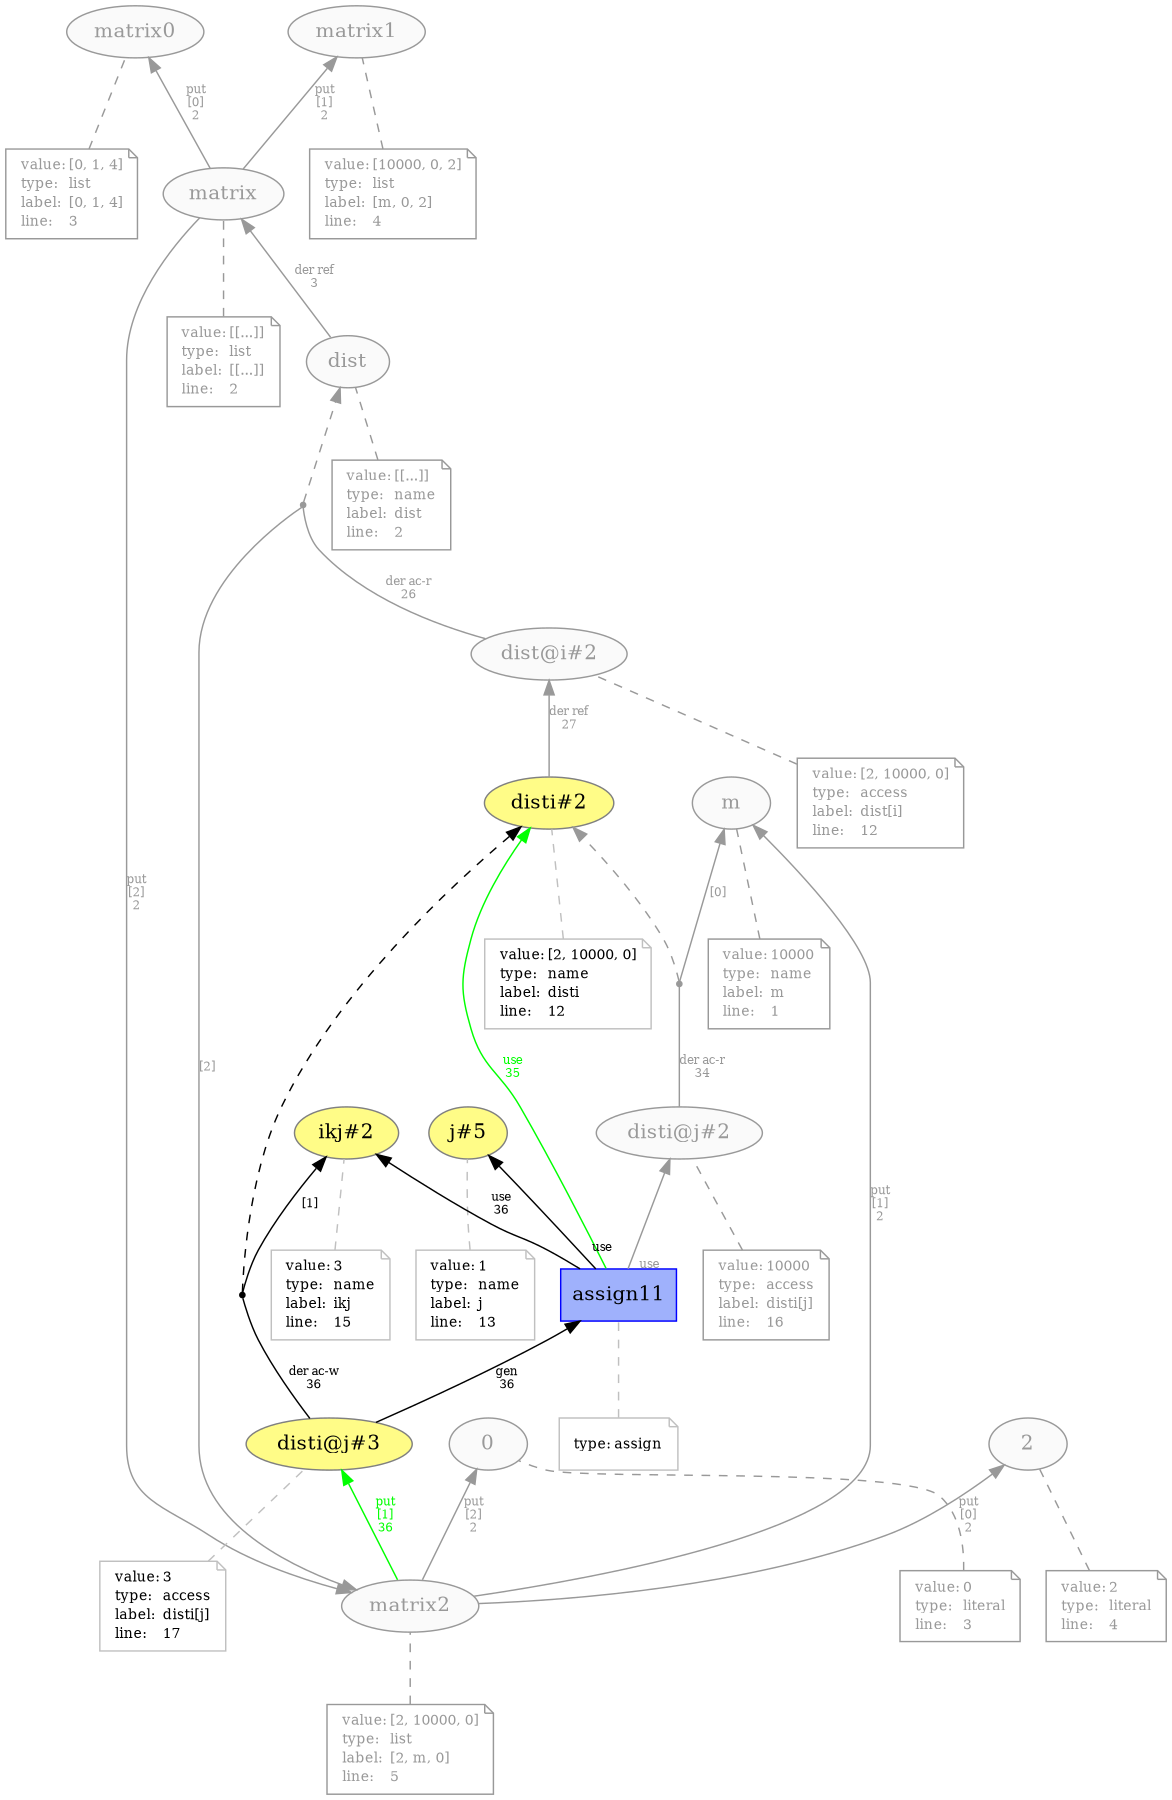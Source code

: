 digraph "PROV" { size="16,12"; rankdir="BT";
"http://example.org/m" [fillcolor="#FAFAFA",color="#999999",style="filled",fontcolor="#999999",label="m",URL="http://example.org/m"]
"-attrs0" [color="#999999",shape="note",fontsize="10",fontcolor="#999999",label=<<TABLE cellpadding="0" border="0">
	<TR>
	    <TD align="left">value:</TD>
	    <TD align="left">10000</TD>
	</TR>
	<TR>
	    <TD align="left">type:</TD>
	    <TD align="left">name</TD>
	</TR>
	<TR>
	    <TD align="left">label:</TD>
	    <TD align="left">m</TD>
	</TR>
	<TR>
	    <TD align="left">line:</TD>
	    <TD align="left">1</TD>
	</TR>
</TABLE>>]
"-attrs0" -> "http://example.org/m" [color="#999999",style="dashed",arrowhead="none",fontcolor="#999999"]
"http://example.org/0" [fillcolor="#FAFAFA",color="#999999",style="filled",fontcolor="#999999",label="0",URL="http://example.org/0"]
"-attrs1" [color="#999999",shape="note",fontsize="10",fontcolor="#999999",label=<<TABLE cellpadding="0" border="0">
	<TR>
	    <TD align="left">value:</TD>
	    <TD align="left">0</TD>
	</TR>
	<TR>
	    <TD align="left">type:</TD>
	    <TD align="left">literal</TD>
	</TR>
	<TR>
	    <TD align="left">line:</TD>
	    <TD align="left">3</TD>
	</TR>
</TABLE>>]
"-attrs1" -> "http://example.org/0" [color="#999999",style="dashed",arrowhead="none",fontcolor="#999999"]
"http://example.org/2" [fillcolor="#FAFAFA",color="#999999",style="filled",fontcolor="#999999",label="2",URL="http://example.org/2"]
"-attrs2" [color="#999999",shape="note",fontsize="10",fontcolor="#999999",label=<<TABLE cellpadding="0" border="0">
	<TR>
	    <TD align="left">value:</TD>
	    <TD align="left">2</TD>
	</TR>
	<TR>
	    <TD align="left">type:</TD>
	    <TD align="left">literal</TD>
	</TR>
	<TR>
	    <TD align="left">line:</TD>
	    <TD align="left">4</TD>
	</TR>
</TABLE>>]
"-attrs2" -> "http://example.org/2" [color="#999999",style="dashed",arrowhead="none",fontcolor="#999999"]
"http://example.org/matrix" [fillcolor="#FAFAFA",color="#999999",style="filled",fontcolor="#999999",label="matrix",URL="http://example.org/matrix"]
"-attrs3" [color="#999999",shape="note",fontsize="10",fontcolor="#999999",label=<<TABLE cellpadding="0" border="0">
	<TR>
	    <TD align="left">value:</TD>
	    <TD align="left">[[...]]</TD>
	</TR>
	<TR>
	    <TD align="left">type:</TD>
	    <TD align="left">list</TD>
	</TR>
	<TR>
	    <TD align="left">label:</TD>
	    <TD align="left">[[...]]</TD>
	</TR>
	<TR>
	    <TD align="left">line:</TD>
	    <TD align="left">2</TD>
	</TR>
</TABLE>>]
"-attrs3" -> "http://example.org/matrix" [color="#999999",style="dashed",arrowhead="none",fontcolor="#999999"]
"http://example.org/matrix0" [fillcolor="#FAFAFA",color="#999999",style="filled",fontcolor="#999999",label="matrix0",URL="http://example.org/matrix0"]
"-attrs4" [color="#999999",shape="note",fontsize="10",fontcolor="#999999",label=<<TABLE cellpadding="0" border="0">
	<TR>
	    <TD align="left">value:</TD>
	    <TD align="left">[0, 1, 4]</TD>
	</TR>
	<TR>
	    <TD align="left">type:</TD>
	    <TD align="left">list</TD>
	</TR>
	<TR>
	    <TD align="left">label:</TD>
	    <TD align="left">[0, 1, 4]</TD>
	</TR>
	<TR>
	    <TD align="left">line:</TD>
	    <TD align="left">3</TD>
	</TR>
</TABLE>>]
"-attrs4" -> "http://example.org/matrix0" [color="#999999",style="dashed",arrowhead="none",fontcolor="#999999"]
"http://example.org/matrix" -> "http://example.org/matrix0" [fontsize="8",distance="1.5",angle="60.0",rotation="20",label="put
[0]
2",fontcolor="#999999",color="#999999"]
"http://example.org/matrix1" [fillcolor="#FAFAFA",color="#999999",style="filled",fontcolor="#999999",label="matrix1",URL="http://example.org/matrix1"]
"-attrs5" [color="#999999",shape="note",fontsize="10",fontcolor="#999999",label=<<TABLE cellpadding="0" border="0">
	<TR>
	    <TD align="left">value:</TD>
	    <TD align="left">[10000, 0, 2]</TD>
	</TR>
	<TR>
	    <TD align="left">type:</TD>
	    <TD align="left">list</TD>
	</TR>
	<TR>
	    <TD align="left">label:</TD>
	    <TD align="left">[m, 0, 2]</TD>
	</TR>
	<TR>
	    <TD align="left">line:</TD>
	    <TD align="left">4</TD>
	</TR>
</TABLE>>]
"-attrs5" -> "http://example.org/matrix1" [color="#999999",style="dashed",arrowhead="none",fontcolor="#999999"]
"http://example.org/matrix" -> "http://example.org/matrix1" [fontsize="8",distance="1.5",angle="60.0",rotation="20",label="put
[1]
2",fontcolor="#999999",color="#999999"]
"http://example.org/matrix2" [fillcolor="#FAFAFA",color="#999999",style="filled",fontcolor="#999999",label="matrix2",URL="http://example.org/matrix2"]
"-attrs6" [color="#999999",shape="note",fontsize="10",fontcolor="#999999",label=<<TABLE cellpadding="0" border="0">
	<TR>
	    <TD align="left">value:</TD>
	    <TD align="left">[2, 10000, 0]</TD>
	</TR>
	<TR>
	    <TD align="left">type:</TD>
	    <TD align="left">list</TD>
	</TR>
	<TR>
	    <TD align="left">label:</TD>
	    <TD align="left">[2, m, 0]</TD>
	</TR>
	<TR>
	    <TD align="left">line:</TD>
	    <TD align="left">5</TD>
	</TR>
</TABLE>>]
"-attrs6" -> "http://example.org/matrix2" [color="#999999",style="dashed",arrowhead="none",fontcolor="#999999"]
"http://example.org/matrix2" -> "http://example.org/2" [fontsize="8",distance="1.5",angle="60.0",rotation="20",label="put
[0]
2",fontcolor="#999999",color="#999999"]
"http://example.org/matrix2" -> "http://example.org/m" [fontsize="8",distance="1.5",angle="60.0",rotation="20",label="put
[1]
2",fontcolor="#999999",color="#999999"]
"http://example.org/matrix2" -> "http://example.org/0" [fontsize="8",distance="1.5",angle="60.0",rotation="20",label="put
[2]
2",fontcolor="#999999",color="#999999"]
"http://example.org/matrix" -> "http://example.org/matrix2" [fontsize="8",distance="1.5",angle="60.0",rotation="20",label="put
[2]
2",fontcolor="#999999",color="#999999"]
"http://example.org/dist" [fillcolor="#FAFAFA",color="#999999",style="filled",fontcolor="#999999",label="dist",URL="http://example.org/dist"]
"-attrs7" [color="#999999",shape="note",fontsize="10",fontcolor="#999999",label=<<TABLE cellpadding="0" border="0">
	<TR>
	    <TD align="left">value:</TD>
	    <TD align="left">[[...]]</TD>
	</TR>
	<TR>
	    <TD align="left">type:</TD>
	    <TD align="left">name</TD>
	</TR>
	<TR>
	    <TD align="left">label:</TD>
	    <TD align="left">dist</TD>
	</TR>
	<TR>
	    <TD align="left">line:</TD>
	    <TD align="left">2</TD>
	</TR>
</TABLE>>]
"-attrs7" -> "http://example.org/dist" [color="#999999",style="dashed",arrowhead="none",fontcolor="#999999"]
"http://example.org/dist" -> "http://example.org/matrix" [fontsize="8",distance="1.5",angle="60.0",rotation="20",label="der ref
3",fontcolor="#999999",color="#999999"]
"http://example.org/dist@i#2" [fillcolor="#FAFAFA",color="#999999",style="filled",fontcolor="#999999",label="dist@i#2",URL="http://example.org/dist@i#2"]
"-attrs8" [color="#999999",shape="note",fontsize="10",fontcolor="#999999",label=<<TABLE cellpadding="0" border="0">
	<TR>
	    <TD align="left">value:</TD>
	    <TD align="left">[2, 10000, 0]</TD>
	</TR>
	<TR>
	    <TD align="left">type:</TD>
	    <TD align="left">access</TD>
	</TR>
	<TR>
	    <TD align="left">label:</TD>
	    <TD align="left">dist[i]</TD>
	</TR>
	<TR>
	    <TD align="left">line:</TD>
	    <TD align="left">12</TD>
	</TR>
</TABLE>>]
"-attrs8" -> "http://example.org/dist@i#2" [color="#999999",style="dashed",arrowhead="none",fontcolor="#999999"]
"bn0" [shape="point",label="",fontcolor="#999999",color="#999999"]
"http://example.org/dist@i#2" -> "bn0" [fontsize="8",distance="1.5",angle="60.0",rotation="20",label="der ac-r
26",arrowhead="none",fontcolor="#999999",color="#999999"]
"bn0" -> "http://example.org/dist" [style="dashed",fontcolor="#999999",color="#999999"]
"bn0" -> "http://example.org/matrix2" [fontsize="8",distance="1.5",angle="60.0",rotation="20",label="[2]",fontcolor="#999999",color="#999999"]
"http://example.org/disti#2" [fillcolor="#FFFC87",color="#808080",style="filled",label="disti#2",URL="http://example.org/disti#2"]
"-attrs9" [color="gray",shape="note",fontsize="10",fontcolor="black",label=<<TABLE cellpadding="0" border="0">
	<TR>
	    <TD align="left">value:</TD>
	    <TD align="left">[2, 10000, 0]</TD>
	</TR>
	<TR>
	    <TD align="left">type:</TD>
	    <TD align="left">name</TD>
	</TR>
	<TR>
	    <TD align="left">label:</TD>
	    <TD align="left">disti</TD>
	</TR>
	<TR>
	    <TD align="left">line:</TD>
	    <TD align="left">12</TD>
	</TR>
</TABLE>>]
"-attrs9" -> "http://example.org/disti#2" [color="gray",style="dashed",arrowhead="none"]
"http://example.org/disti#2" -> "http://example.org/dist@i#2" [fontsize="8",distance="1.5",angle="60.0",rotation="20",label="der ref
27",fontcolor="#999999",color="#999999"]
"http://example.org/j#5" [fillcolor="#FFFC87",color="#808080",style="filled",label="j#5",URL="http://example.org/j#5"]
"-attrs10" [color="gray",shape="note",fontsize="10",fontcolor="black",label=<<TABLE cellpadding="0" border="0">
	<TR>
	    <TD align="left">value:</TD>
	    <TD align="left">1</TD>
	</TR>
	<TR>
	    <TD align="left">type:</TD>
	    <TD align="left">name</TD>
	</TR>
	<TR>
	    <TD align="left">label:</TD>
	    <TD align="left">j</TD>
	</TR>
	<TR>
	    <TD align="left">line:</TD>
	    <TD align="left">13</TD>
	</TR>
</TABLE>>]
"-attrs10" -> "http://example.org/j#5" [color="gray",style="dashed",arrowhead="none"]
"http://example.org/ikj#2" [fillcolor="#FFFC87",color="#808080",style="filled",label="ikj#2",URL="http://example.org/ikj#2"]
"-attrs11" [color="gray",shape="note",fontsize="10",fontcolor="black",label=<<TABLE cellpadding="0" border="0">
	<TR>
	    <TD align="left">value:</TD>
	    <TD align="left">3</TD>
	</TR>
	<TR>
	    <TD align="left">type:</TD>
	    <TD align="left">name</TD>
	</TR>
	<TR>
	    <TD align="left">label:</TD>
	    <TD align="left">ikj</TD>
	</TR>
	<TR>
	    <TD align="left">line:</TD>
	    <TD align="left">15</TD>
	</TR>
</TABLE>>]
"-attrs11" -> "http://example.org/ikj#2" [color="gray",style="dashed",arrowhead="none"]
"http://example.org/disti@j#2" [fillcolor="#FAFAFA",color="#999999",style="filled",fontcolor="#999999",label="disti@j#2",URL="http://example.org/disti@j#2"]
"-attrs12" [color="#999999",shape="note",fontsize="10",fontcolor="#999999",label=<<TABLE cellpadding="0" border="0">
	<TR>
	    <TD align="left">value:</TD>
	    <TD align="left">10000</TD>
	</TR>
	<TR>
	    <TD align="left">type:</TD>
	    <TD align="left">access</TD>
	</TR>
	<TR>
	    <TD align="left">label:</TD>
	    <TD align="left">disti[j]</TD>
	</TR>
	<TR>
	    <TD align="left">line:</TD>
	    <TD align="left">16</TD>
	</TR>
</TABLE>>]
"-attrs12" -> "http://example.org/disti@j#2" [color="#999999",style="dashed",arrowhead="none",fontcolor="#999999"]
"bn1" [shape="point",label="",fontcolor="#999999",color="#999999"]
"http://example.org/disti@j#2" -> "bn1" [fontsize="8",distance="1.5",angle="60.0",rotation="20",label="der ac-r
34",arrowhead="none",fontcolor="#999999",color="#999999"]
"bn1" -> "http://example.org/disti#2" [style="dashed",fontcolor="#999999",color="#999999"]
"bn1" -> "http://example.org/m" [fontsize="8",distance="1.5",angle="60.0",rotation="20",label="[0]",fontcolor="#999999",color="#999999"]
"http://example.org/disti@j#3" [fillcolor="#FFFC87",color="#808080",style="filled",label="disti@j#3",URL="http://example.org/disti@j#3"]
"-attrs13" [color="gray",shape="note",fontsize="10",fontcolor="black",label=<<TABLE cellpadding="0" border="0">
	<TR>
	    <TD align="left">value:</TD>
	    <TD align="left">3</TD>
	</TR>
	<TR>
	    <TD align="left">type:</TD>
	    <TD align="left">access</TD>
	</TR>
	<TR>
	    <TD align="left">label:</TD>
	    <TD align="left">disti[j]</TD>
	</TR>
	<TR>
	    <TD align="left">line:</TD>
	    <TD align="left">17</TD>
	</TR>
</TABLE>>]
"-attrs13" -> "http://example.org/disti@j#3" [color="gray",style="dashed",arrowhead="none"]
"http://example.org/assign11" [fillcolor="#9FB1FC",color="#0000FF",shape="polygon",sides="4",style="filled",label="assign11",URL="http://example.org/assign11"]
"-attrs14" [color="gray",shape="note",fontsize="10",fontcolor="black",label=<<TABLE cellpadding="0" border="0">
	<TR>
	    <TD align="left">type:</TD>
	    <TD align="left">assign</TD>
	</TR>
</TABLE>>]
"-attrs14" -> "http://example.org/assign11" [color="gray",style="dashed",arrowhead="none"]
"bn2" [shape="point",label=""]
"http://example.org/disti@j#3" -> "bn2" [fontsize="8",distance="1.5",angle="60.0",rotation="20",label="der ac-w
36",arrowhead="none"]
"bn2" -> "http://example.org/disti#2" [style="dashed"]
"bn2" -> "http://example.org/ikj#2" [fontsize="8",distance="1.5",angle="60.0",rotation="20",label="[1]"]
"http://example.org/assign11" -> "http://example.org/j#5" [labelfontsize="8",labeldistance="1.5",labelangle="60.0",rotation="20",taillabel="use"]
"http://example.org/assign11" -> "http://example.org/disti@j#2" [labelfontsize="8",labeldistance="1.5",labelangle="60.0",rotation="20",taillabel="use",fontcolor="#999999",color="#999999"]
"http://example.org/matrix2" -> "http://example.org/disti@j#3" [fontsize="8",distance="1.5",angle="60.0",rotation="20",label="put
[1]
36",fontcolor="green",color="green"]
"http://example.org/assign11" -> "http://example.org/disti#2" [fontsize="8",distance="1.5",angle="60.0",rotation="20",label="use
35",fontcolor="green",color="green"]
"http://example.org/assign11" -> "http://example.org/ikj#2" [fontsize="8",distance="1.5",angle="60.0",rotation="20",label="use
36"]
"http://example.org/disti@j#3" -> "http://example.org/assign11" [fontsize="8",distance="1.5",angle="60.0",rotation="20",label="gen
36"]
}